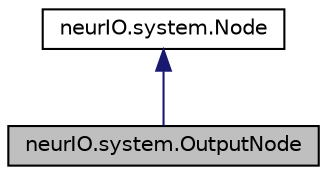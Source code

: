digraph "neurIO.system.OutputNode"
{
  edge [fontname="Helvetica",fontsize="10",labelfontname="Helvetica",labelfontsize="10"];
  node [fontname="Helvetica",fontsize="10",shape=record];
  Node0 [label="neurIO.system.OutputNode",height=0.2,width=0.4,color="black", fillcolor="grey75", style="filled", fontcolor="black"];
  Node1 -> Node0 [dir="back",color="midnightblue",fontsize="10",style="solid",fontname="Helvetica"];
  Node1 [label="neurIO.system.Node",height=0.2,width=0.4,color="black", fillcolor="white", style="filled",URL="$d5/d13/classneur_i_o_1_1system_1_1_node.html"];
}
